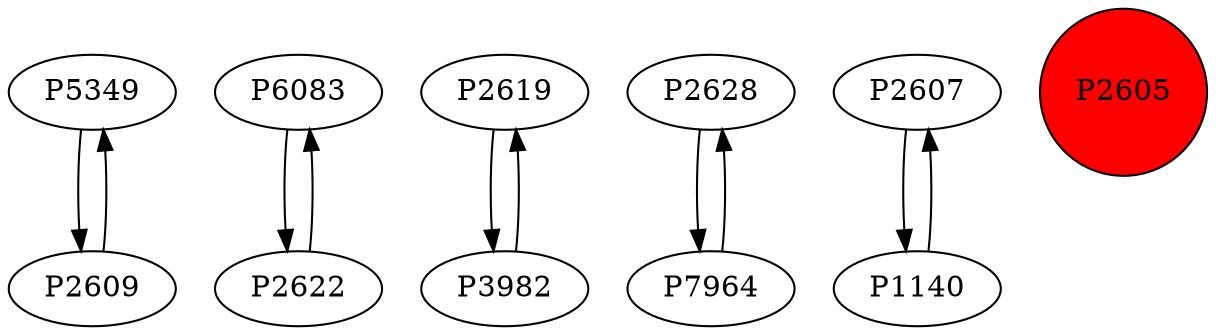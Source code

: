 digraph {
	P5349 -> P2609
	P6083 -> P2622
	P2622 -> P6083
	P2619 -> P3982
	P2609 -> P5349
	P3982 -> P2619
	P2628 -> P7964
	P2607 -> P1140
	P1140 -> P2607
	P7964 -> P2628
	P2605 [shape=circle]
	P2605 [style=filled]
	P2605 [fillcolor=red]
}